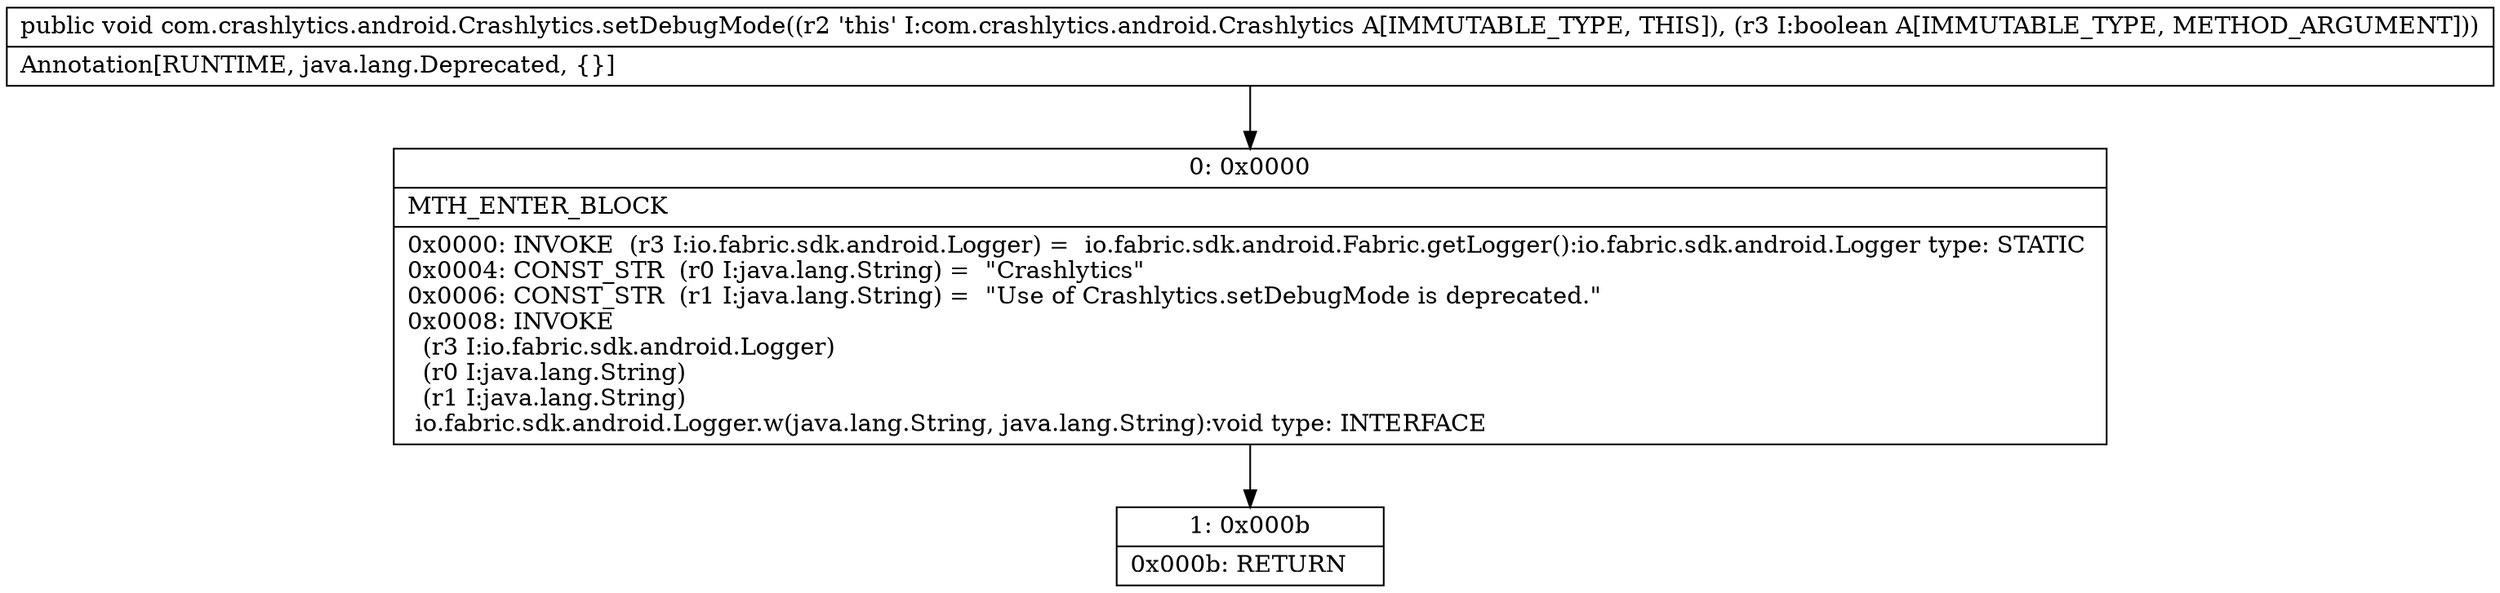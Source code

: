 digraph "CFG forcom.crashlytics.android.Crashlytics.setDebugMode(Z)V" {
Node_0 [shape=record,label="{0\:\ 0x0000|MTH_ENTER_BLOCK\l|0x0000: INVOKE  (r3 I:io.fabric.sdk.android.Logger) =  io.fabric.sdk.android.Fabric.getLogger():io.fabric.sdk.android.Logger type: STATIC \l0x0004: CONST_STR  (r0 I:java.lang.String) =  \"Crashlytics\" \l0x0006: CONST_STR  (r1 I:java.lang.String) =  \"Use of Crashlytics.setDebugMode is deprecated.\" \l0x0008: INVOKE  \l  (r3 I:io.fabric.sdk.android.Logger)\l  (r0 I:java.lang.String)\l  (r1 I:java.lang.String)\l io.fabric.sdk.android.Logger.w(java.lang.String, java.lang.String):void type: INTERFACE \l}"];
Node_1 [shape=record,label="{1\:\ 0x000b|0x000b: RETURN   \l}"];
MethodNode[shape=record,label="{public void com.crashlytics.android.Crashlytics.setDebugMode((r2 'this' I:com.crashlytics.android.Crashlytics A[IMMUTABLE_TYPE, THIS]), (r3 I:boolean A[IMMUTABLE_TYPE, METHOD_ARGUMENT]))  | Annotation[RUNTIME, java.lang.Deprecated, \{\}]\l}"];
MethodNode -> Node_0;
Node_0 -> Node_1;
}


